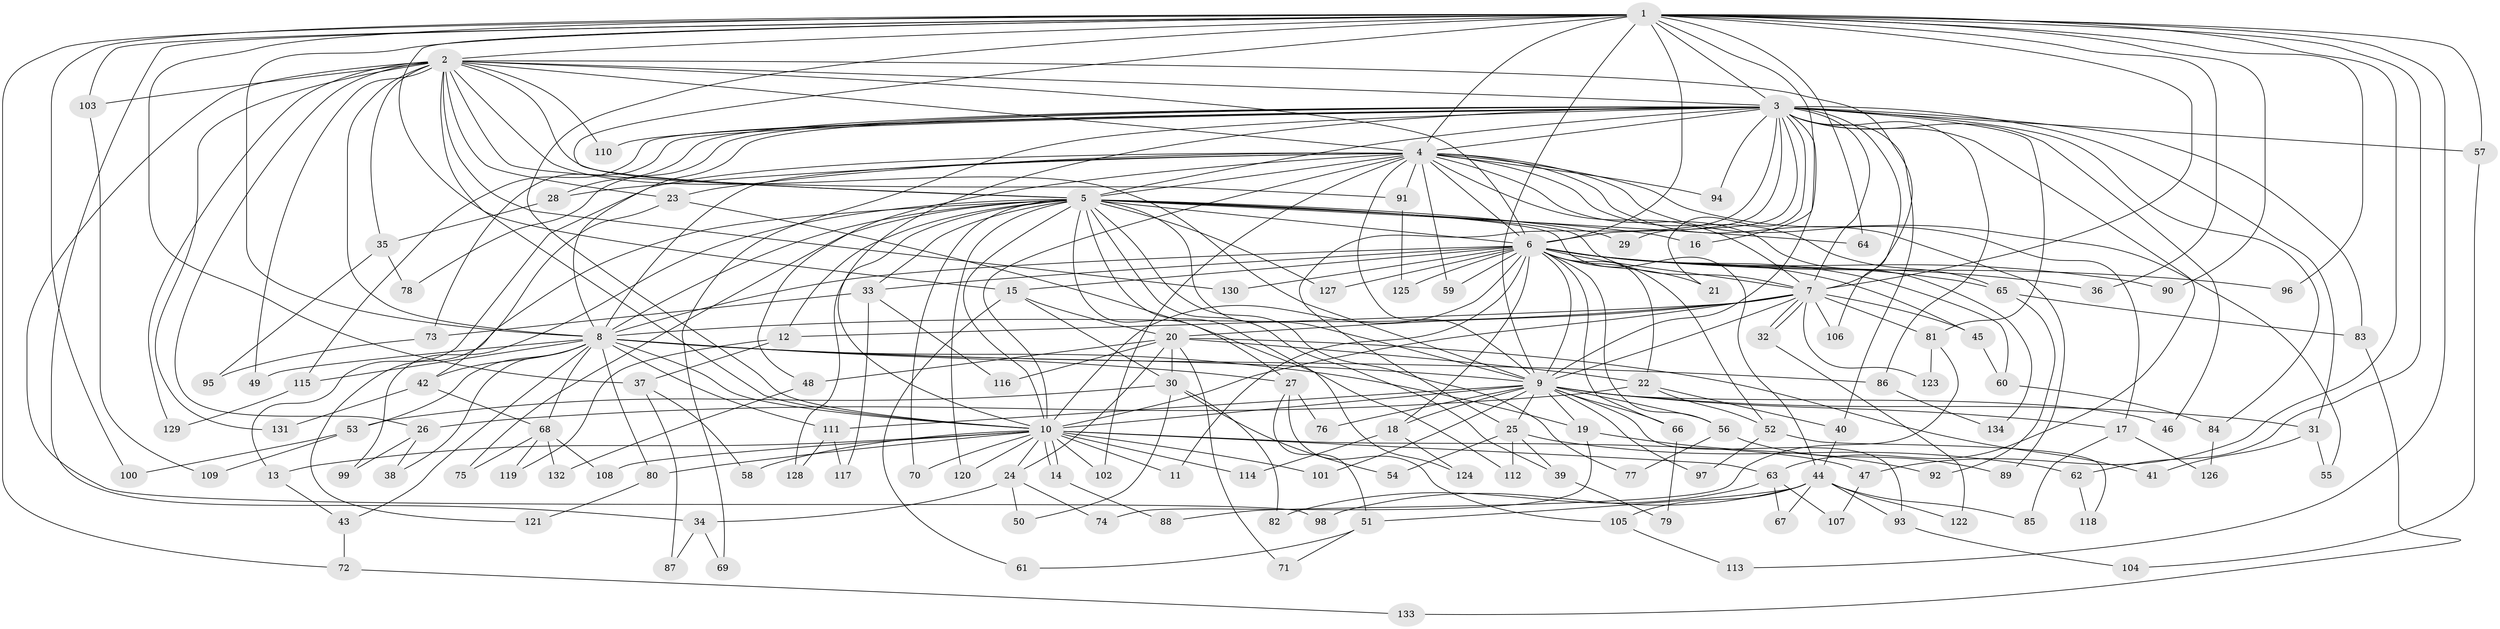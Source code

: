// coarse degree distribution, {22: 0.02040816326530612, 16: 0.01020408163265306, 26: 0.01020408163265306, 20: 0.01020408163265306, 23: 0.01020408163265306, 27: 0.01020408163265306, 14: 0.01020408163265306, 30: 0.01020408163265306, 2: 0.4897959183673469, 4: 0.11224489795918367, 3: 0.1836734693877551, 11: 0.01020408163265306, 7: 0.02040816326530612, 5: 0.07142857142857142, 6: 0.01020408163265306, 10: 0.01020408163265306}
// Generated by graph-tools (version 1.1) at 2025/41/03/06/25 10:41:36]
// undirected, 134 vertices, 293 edges
graph export_dot {
graph [start="1"]
  node [color=gray90,style=filled];
  1;
  2;
  3;
  4;
  5;
  6;
  7;
  8;
  9;
  10;
  11;
  12;
  13;
  14;
  15;
  16;
  17;
  18;
  19;
  20;
  21;
  22;
  23;
  24;
  25;
  26;
  27;
  28;
  29;
  30;
  31;
  32;
  33;
  34;
  35;
  36;
  37;
  38;
  39;
  40;
  41;
  42;
  43;
  44;
  45;
  46;
  47;
  48;
  49;
  50;
  51;
  52;
  53;
  54;
  55;
  56;
  57;
  58;
  59;
  60;
  61;
  62;
  63;
  64;
  65;
  66;
  67;
  68;
  69;
  70;
  71;
  72;
  73;
  74;
  75;
  76;
  77;
  78;
  79;
  80;
  81;
  82;
  83;
  84;
  85;
  86;
  87;
  88;
  89;
  90;
  91;
  92;
  93;
  94;
  95;
  96;
  97;
  98;
  99;
  100;
  101;
  102;
  103;
  104;
  105;
  106;
  107;
  108;
  109;
  110;
  111;
  112;
  113;
  114;
  115;
  116;
  117;
  118;
  119;
  120;
  121;
  122;
  123;
  124;
  125;
  126;
  127;
  128;
  129;
  130;
  131;
  132;
  133;
  134;
  1 -- 2;
  1 -- 3;
  1 -- 4;
  1 -- 5;
  1 -- 6;
  1 -- 7;
  1 -- 8;
  1 -- 9;
  1 -- 10;
  1 -- 15;
  1 -- 16;
  1 -- 34;
  1 -- 36;
  1 -- 37;
  1 -- 47;
  1 -- 57;
  1 -- 62;
  1 -- 64;
  1 -- 72;
  1 -- 90;
  1 -- 96;
  1 -- 100;
  1 -- 103;
  1 -- 113;
  2 -- 3;
  2 -- 4;
  2 -- 5;
  2 -- 6;
  2 -- 7;
  2 -- 8;
  2 -- 9;
  2 -- 10;
  2 -- 23;
  2 -- 26;
  2 -- 35;
  2 -- 49;
  2 -- 91;
  2 -- 98;
  2 -- 103;
  2 -- 110;
  2 -- 129;
  2 -- 130;
  2 -- 131;
  3 -- 4;
  3 -- 5;
  3 -- 6;
  3 -- 7;
  3 -- 8;
  3 -- 9;
  3 -- 10;
  3 -- 21;
  3 -- 25;
  3 -- 28;
  3 -- 29;
  3 -- 31;
  3 -- 40;
  3 -- 46;
  3 -- 57;
  3 -- 63;
  3 -- 69;
  3 -- 73;
  3 -- 78;
  3 -- 81;
  3 -- 83;
  3 -- 84;
  3 -- 86;
  3 -- 94;
  3 -- 106;
  3 -- 110;
  3 -- 115;
  4 -- 5;
  4 -- 6;
  4 -- 7;
  4 -- 8;
  4 -- 9;
  4 -- 10;
  4 -- 13;
  4 -- 17;
  4 -- 23;
  4 -- 28;
  4 -- 48;
  4 -- 55;
  4 -- 59;
  4 -- 65;
  4 -- 89;
  4 -- 91;
  4 -- 94;
  4 -- 102;
  4 -- 134;
  5 -- 6;
  5 -- 7;
  5 -- 8;
  5 -- 9;
  5 -- 10;
  5 -- 12;
  5 -- 16;
  5 -- 27;
  5 -- 29;
  5 -- 33;
  5 -- 39;
  5 -- 44;
  5 -- 64;
  5 -- 70;
  5 -- 75;
  5 -- 77;
  5 -- 99;
  5 -- 120;
  5 -- 121;
  5 -- 124;
  5 -- 127;
  5 -- 128;
  6 -- 7;
  6 -- 8;
  6 -- 9;
  6 -- 10;
  6 -- 11;
  6 -- 15;
  6 -- 18;
  6 -- 21;
  6 -- 22;
  6 -- 33;
  6 -- 36;
  6 -- 45;
  6 -- 52;
  6 -- 56;
  6 -- 59;
  6 -- 60;
  6 -- 65;
  6 -- 66;
  6 -- 90;
  6 -- 96;
  6 -- 125;
  6 -- 127;
  6 -- 130;
  7 -- 8;
  7 -- 9;
  7 -- 10;
  7 -- 12;
  7 -- 20;
  7 -- 32;
  7 -- 32;
  7 -- 45;
  7 -- 81;
  7 -- 106;
  7 -- 123;
  8 -- 9;
  8 -- 10;
  8 -- 19;
  8 -- 27;
  8 -- 38;
  8 -- 42;
  8 -- 43;
  8 -- 49;
  8 -- 53;
  8 -- 68;
  8 -- 80;
  8 -- 86;
  8 -- 111;
  8 -- 115;
  9 -- 10;
  9 -- 17;
  9 -- 18;
  9 -- 19;
  9 -- 25;
  9 -- 31;
  9 -- 46;
  9 -- 56;
  9 -- 66;
  9 -- 76;
  9 -- 93;
  9 -- 97;
  9 -- 101;
  9 -- 111;
  10 -- 11;
  10 -- 13;
  10 -- 14;
  10 -- 14;
  10 -- 24;
  10 -- 47;
  10 -- 58;
  10 -- 63;
  10 -- 70;
  10 -- 80;
  10 -- 101;
  10 -- 102;
  10 -- 108;
  10 -- 114;
  10 -- 120;
  12 -- 37;
  12 -- 119;
  13 -- 43;
  14 -- 88;
  15 -- 20;
  15 -- 30;
  15 -- 61;
  17 -- 85;
  17 -- 126;
  18 -- 114;
  18 -- 124;
  19 -- 74;
  19 -- 92;
  20 -- 22;
  20 -- 24;
  20 -- 30;
  20 -- 41;
  20 -- 48;
  20 -- 71;
  20 -- 116;
  22 -- 26;
  22 -- 40;
  22 -- 52;
  23 -- 42;
  23 -- 112;
  24 -- 34;
  24 -- 50;
  24 -- 74;
  25 -- 39;
  25 -- 54;
  25 -- 62;
  25 -- 112;
  26 -- 38;
  26 -- 99;
  27 -- 51;
  27 -- 76;
  27 -- 105;
  28 -- 35;
  30 -- 50;
  30 -- 53;
  30 -- 54;
  30 -- 82;
  31 -- 41;
  31 -- 55;
  32 -- 122;
  33 -- 73;
  33 -- 116;
  33 -- 117;
  34 -- 69;
  34 -- 87;
  35 -- 78;
  35 -- 95;
  37 -- 58;
  37 -- 87;
  39 -- 79;
  40 -- 44;
  42 -- 68;
  42 -- 131;
  43 -- 72;
  44 -- 51;
  44 -- 67;
  44 -- 85;
  44 -- 93;
  44 -- 98;
  44 -- 105;
  44 -- 122;
  45 -- 60;
  47 -- 107;
  48 -- 132;
  51 -- 61;
  51 -- 71;
  52 -- 97;
  52 -- 118;
  53 -- 100;
  53 -- 109;
  56 -- 77;
  56 -- 89;
  57 -- 104;
  60 -- 84;
  62 -- 118;
  63 -- 67;
  63 -- 82;
  63 -- 107;
  65 -- 83;
  65 -- 92;
  66 -- 79;
  68 -- 75;
  68 -- 108;
  68 -- 119;
  68 -- 132;
  72 -- 133;
  73 -- 95;
  80 -- 121;
  81 -- 88;
  81 -- 123;
  83 -- 133;
  84 -- 126;
  86 -- 134;
  91 -- 125;
  93 -- 104;
  103 -- 109;
  105 -- 113;
  111 -- 117;
  111 -- 128;
  115 -- 129;
}
